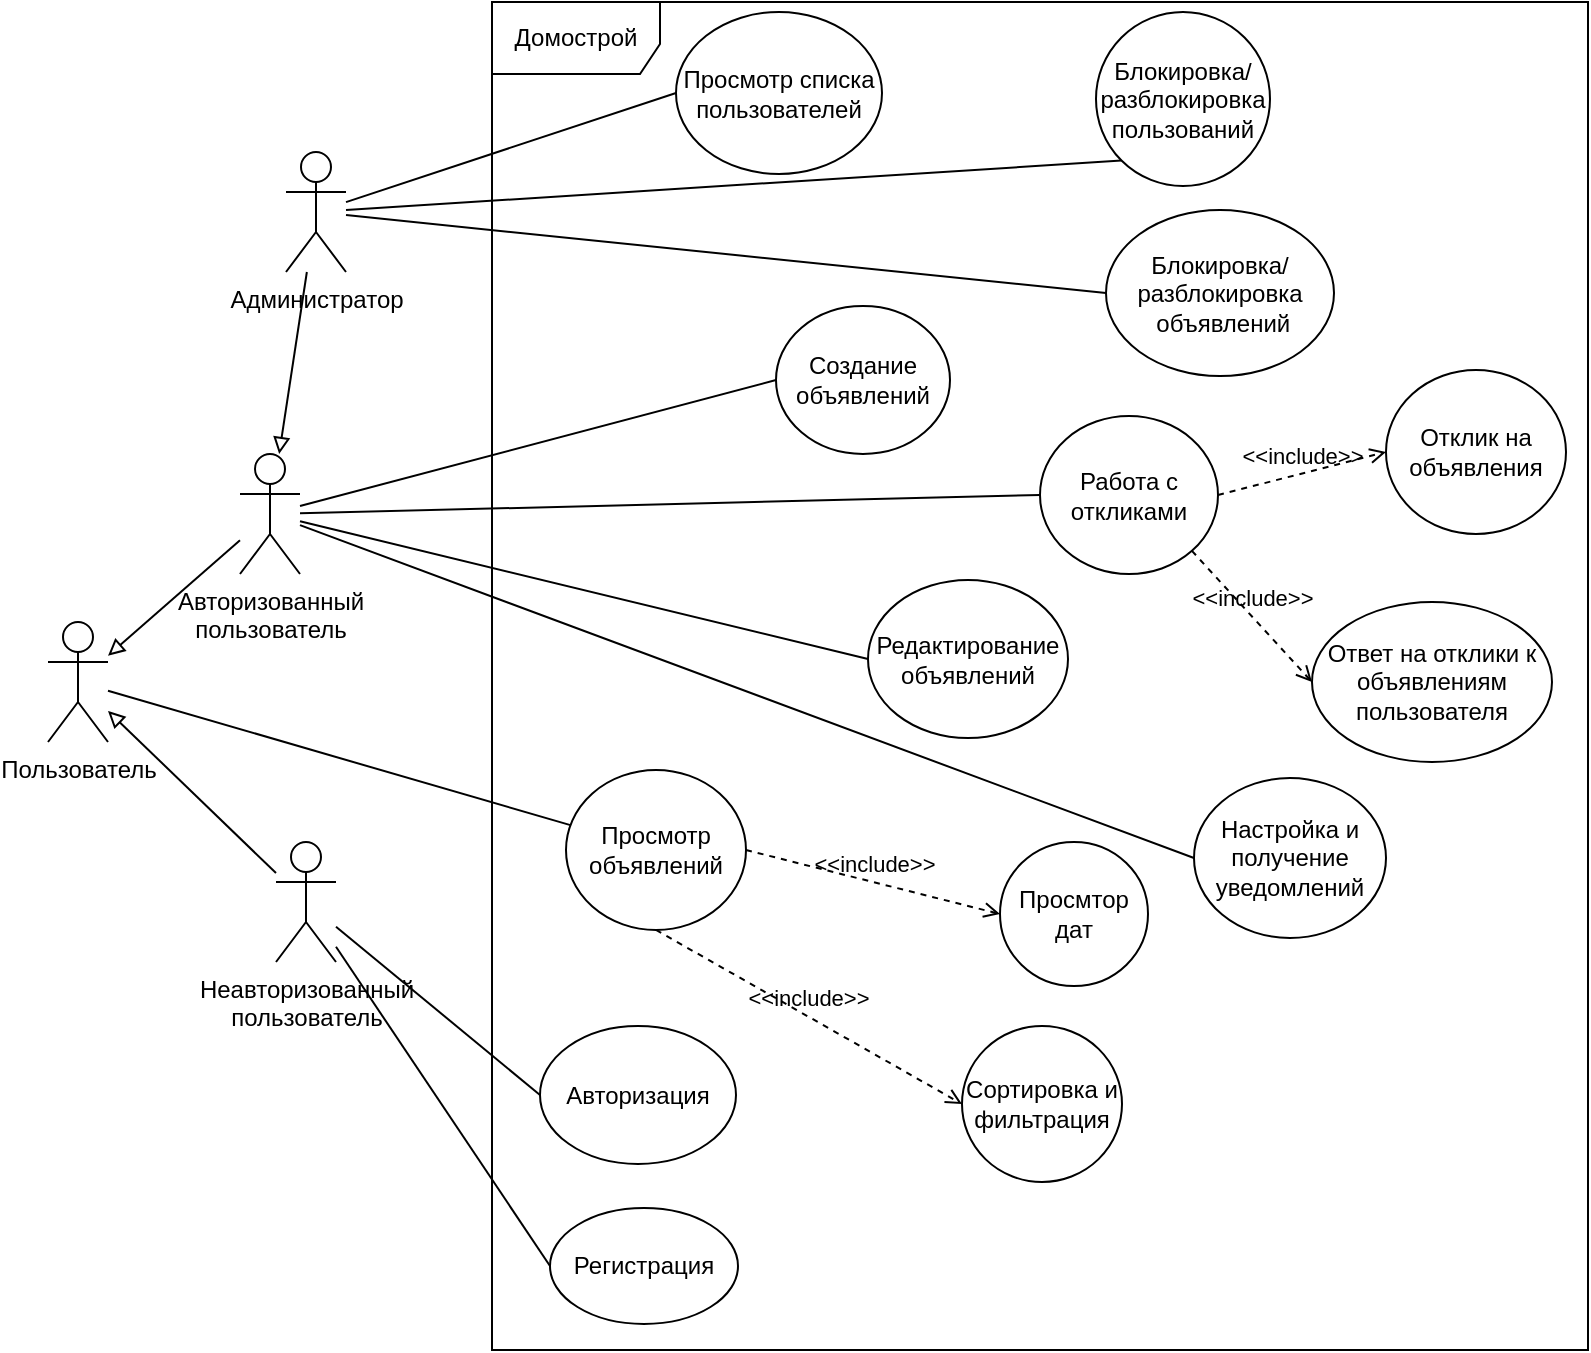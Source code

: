 <mxfile version="24.7.17">
  <diagram name="Страница — 1" id="FWmps2mzetm0AREjWc2H">
    <mxGraphModel dx="1635" dy="1140" grid="0" gridSize="10" guides="1" tooltips="1" connect="1" arrows="1" fold="1" page="0" pageScale="1" pageWidth="827" pageHeight="1169" math="0" shadow="0">
      <root>
        <mxCell id="0" />
        <mxCell id="1" parent="0" />
        <mxCell id="Q_3DqqbYxOT3w7kZlgC--1" value="Пользователь" style="shape=umlActor;verticalLabelPosition=bottom;verticalAlign=top;html=1;" parent="1" vertex="1">
          <mxGeometry x="-131" y="239" width="30" height="60" as="geometry" />
        </mxCell>
        <mxCell id="Q_3DqqbYxOT3w7kZlgC--2" value="Домострой" style="shape=umlFrame;whiteSpace=wrap;html=1;pointerEvents=0;width=84;height=36;" parent="1" vertex="1">
          <mxGeometry x="91" y="-71" width="548" height="674" as="geometry" />
        </mxCell>
        <mxCell id="B_ZZd6LLFzJvC6nuvmO2-8" value="Авторизованный&lt;div&gt;пользователь&lt;/div&gt;" style="shape=umlActor;verticalLabelPosition=bottom;verticalAlign=top;html=1;" vertex="1" parent="1">
          <mxGeometry x="-35" y="155" width="30" height="60" as="geometry" />
        </mxCell>
        <mxCell id="B_ZZd6LLFzJvC6nuvmO2-9" value="Неавторизованный&lt;div&gt;пользователь&lt;/div&gt;" style="shape=umlActor;verticalLabelPosition=bottom;verticalAlign=top;html=1;" vertex="1" parent="1">
          <mxGeometry x="-17" y="349" width="30" height="60" as="geometry" />
        </mxCell>
        <mxCell id="B_ZZd6LLFzJvC6nuvmO2-10" value="" style="endArrow=block;html=1;rounded=0;endFill=0;" edge="1" parent="1" source="B_ZZd6LLFzJvC6nuvmO2-9" target="Q_3DqqbYxOT3w7kZlgC--1">
          <mxGeometry width="50" height="50" relative="1" as="geometry">
            <mxPoint x="311" y="391" as="sourcePoint" />
            <mxPoint x="361" y="341" as="targetPoint" />
          </mxGeometry>
        </mxCell>
        <mxCell id="B_ZZd6LLFzJvC6nuvmO2-11" value="" style="endArrow=block;html=1;rounded=0;endFill=0;" edge="1" parent="1" source="B_ZZd6LLFzJvC6nuvmO2-8" target="Q_3DqqbYxOT3w7kZlgC--1">
          <mxGeometry width="50" height="50" relative="1" as="geometry">
            <mxPoint x="311" y="391" as="sourcePoint" />
            <mxPoint x="361" y="341" as="targetPoint" />
          </mxGeometry>
        </mxCell>
        <mxCell id="B_ZZd6LLFzJvC6nuvmO2-13" value="Просмотр объявлений" style="ellipse;whiteSpace=wrap;html=1;" vertex="1" parent="1">
          <mxGeometry x="128" y="313" width="90" height="80" as="geometry" />
        </mxCell>
        <mxCell id="B_ZZd6LLFzJvC6nuvmO2-14" value="" style="endArrow=none;html=1;rounded=0;" edge="1" parent="1" source="Q_3DqqbYxOT3w7kZlgC--1" target="B_ZZd6LLFzJvC6nuvmO2-13">
          <mxGeometry width="50" height="50" relative="1" as="geometry">
            <mxPoint x="188" y="336" as="sourcePoint" />
            <mxPoint x="238" y="286" as="targetPoint" />
          </mxGeometry>
        </mxCell>
        <mxCell id="B_ZZd6LLFzJvC6nuvmO2-15" value="Просмтор дат" style="ellipse;whiteSpace=wrap;html=1;" vertex="1" parent="1">
          <mxGeometry x="345" y="349" width="74" height="72" as="geometry" />
        </mxCell>
        <mxCell id="B_ZZd6LLFzJvC6nuvmO2-16" value="&amp;lt;&amp;lt;include&amp;gt;&amp;gt;" style="html=1;verticalAlign=bottom;labelBackgroundColor=none;endArrow=open;endFill=0;dashed=1;rounded=0;exitX=1;exitY=0.5;exitDx=0;exitDy=0;entryX=0;entryY=0.5;entryDx=0;entryDy=0;" edge="1" parent="1" source="B_ZZd6LLFzJvC6nuvmO2-13" target="B_ZZd6LLFzJvC6nuvmO2-15">
          <mxGeometry width="160" relative="1" as="geometry">
            <mxPoint x="265.0" y="226.52" as="sourcePoint" />
            <mxPoint x="331.7" y="132" as="targetPoint" />
          </mxGeometry>
        </mxCell>
        <mxCell id="B_ZZd6LLFzJvC6nuvmO2-17" value="Сортировка и фильтрация" style="ellipse;whiteSpace=wrap;html=1;" vertex="1" parent="1">
          <mxGeometry x="326" y="441" width="80" height="78" as="geometry" />
        </mxCell>
        <mxCell id="B_ZZd6LLFzJvC6nuvmO2-18" value="&amp;lt;&amp;lt;include&amp;gt;&amp;gt;" style="html=1;verticalAlign=bottom;labelBackgroundColor=none;endArrow=open;endFill=0;dashed=1;rounded=0;exitX=0.5;exitY=1;exitDx=0;exitDy=0;entryX=0;entryY=0.5;entryDx=0;entryDy=0;" edge="1" parent="1" target="B_ZZd6LLFzJvC6nuvmO2-17" source="B_ZZd6LLFzJvC6nuvmO2-13">
          <mxGeometry width="160" relative="1" as="geometry">
            <mxPoint x="298" y="280" as="sourcePoint" />
            <mxPoint x="386.7" y="198" as="targetPoint" />
          </mxGeometry>
        </mxCell>
        <mxCell id="B_ZZd6LLFzJvC6nuvmO2-19" value="" style="endArrow=none;html=1;rounded=0;entryX=0;entryY=0.5;entryDx=0;entryDy=0;" edge="1" parent="1" source="B_ZZd6LLFzJvC6nuvmO2-9" target="B_ZZd6LLFzJvC6nuvmO2-20">
          <mxGeometry width="50" height="50" relative="1" as="geometry">
            <mxPoint x="228" y="418" as="sourcePoint" />
            <mxPoint x="278" y="368" as="targetPoint" />
          </mxGeometry>
        </mxCell>
        <mxCell id="B_ZZd6LLFzJvC6nuvmO2-20" value="Авторизация" style="ellipse;whiteSpace=wrap;html=1;" vertex="1" parent="1">
          <mxGeometry x="115" y="441" width="98" height="69" as="geometry" />
        </mxCell>
        <mxCell id="B_ZZd6LLFzJvC6nuvmO2-21" value="Регистрация" style="ellipse;whiteSpace=wrap;html=1;" vertex="1" parent="1">
          <mxGeometry x="120" y="532" width="94" height="58" as="geometry" />
        </mxCell>
        <mxCell id="B_ZZd6LLFzJvC6nuvmO2-22" value="" style="endArrow=none;html=1;rounded=0;entryX=0;entryY=0.5;entryDx=0;entryDy=0;" edge="1" parent="1" source="B_ZZd6LLFzJvC6nuvmO2-9" target="B_ZZd6LLFzJvC6nuvmO2-21">
          <mxGeometry width="50" height="50" relative="1" as="geometry">
            <mxPoint x="228" y="418" as="sourcePoint" />
            <mxPoint x="278" y="368" as="targetPoint" />
          </mxGeometry>
        </mxCell>
        <mxCell id="B_ZZd6LLFzJvC6nuvmO2-23" value="Создание объявлений" style="ellipse;whiteSpace=wrap;html=1;" vertex="1" parent="1">
          <mxGeometry x="233" y="81" width="87" height="74" as="geometry" />
        </mxCell>
        <mxCell id="B_ZZd6LLFzJvC6nuvmO2-24" value="Редактирование объявлений" style="ellipse;whiteSpace=wrap;html=1;" vertex="1" parent="1">
          <mxGeometry x="279" y="218" width="100" height="79" as="geometry" />
        </mxCell>
        <mxCell id="B_ZZd6LLFzJvC6nuvmO2-25" value="Настройка и получение уведомлений" style="ellipse;whiteSpace=wrap;html=1;" vertex="1" parent="1">
          <mxGeometry x="442" y="317" width="96" height="80" as="geometry" />
        </mxCell>
        <mxCell id="B_ZZd6LLFzJvC6nuvmO2-26" value="Работа с откликами" style="ellipse;whiteSpace=wrap;html=1;" vertex="1" parent="1">
          <mxGeometry x="365" y="136" width="89" height="79" as="geometry" />
        </mxCell>
        <mxCell id="B_ZZd6LLFzJvC6nuvmO2-27" value="&amp;lt;&amp;lt;include&amp;gt;&amp;gt;" style="html=1;verticalAlign=bottom;labelBackgroundColor=none;endArrow=open;endFill=0;dashed=1;rounded=0;exitX=1;exitY=0.5;exitDx=0;exitDy=0;entryX=0;entryY=0.5;entryDx=0;entryDy=0;" edge="1" parent="1" source="B_ZZd6LLFzJvC6nuvmO2-26" target="B_ZZd6LLFzJvC6nuvmO2-28">
          <mxGeometry width="160" relative="1" as="geometry">
            <mxPoint x="544" y="239" as="sourcePoint" />
            <mxPoint x="612" y="233" as="targetPoint" />
          </mxGeometry>
        </mxCell>
        <mxCell id="B_ZZd6LLFzJvC6nuvmO2-28" value="Отклик на объявления" style="ellipse;whiteSpace=wrap;html=1;" vertex="1" parent="1">
          <mxGeometry x="538" y="113" width="90" height="82" as="geometry" />
        </mxCell>
        <mxCell id="B_ZZd6LLFzJvC6nuvmO2-29" value="&amp;lt;&amp;lt;include&amp;gt;&amp;gt;" style="html=1;verticalAlign=bottom;labelBackgroundColor=none;endArrow=open;endFill=0;dashed=1;rounded=0;exitX=1;exitY=1;exitDx=0;exitDy=0;entryX=0;entryY=0.5;entryDx=0;entryDy=0;" edge="1" parent="1" source="B_ZZd6LLFzJvC6nuvmO2-26" target="B_ZZd6LLFzJvC6nuvmO2-30">
          <mxGeometry width="160" relative="1" as="geometry">
            <mxPoint x="489" y="139" as="sourcePoint" />
            <mxPoint x="539" y="91" as="targetPoint" />
          </mxGeometry>
        </mxCell>
        <mxCell id="B_ZZd6LLFzJvC6nuvmO2-30" value="Ответ на отклики к объявлениям пользователя" style="ellipse;whiteSpace=wrap;html=1;" vertex="1" parent="1">
          <mxGeometry x="501" y="229" width="120" height="80" as="geometry" />
        </mxCell>
        <mxCell id="B_ZZd6LLFzJvC6nuvmO2-31" value="Администратор" style="shape=umlActor;verticalLabelPosition=bottom;verticalAlign=top;html=1;outlineConnect=0;" vertex="1" parent="1">
          <mxGeometry x="-12" y="4" width="30" height="60" as="geometry" />
        </mxCell>
        <mxCell id="B_ZZd6LLFzJvC6nuvmO2-32" value="" style="endArrow=none;html=1;rounded=0;entryX=0;entryY=0.5;entryDx=0;entryDy=0;" edge="1" parent="1" source="B_ZZd6LLFzJvC6nuvmO2-8" target="B_ZZd6LLFzJvC6nuvmO2-23">
          <mxGeometry width="50" height="50" relative="1" as="geometry">
            <mxPoint x="167" y="339" as="sourcePoint" />
            <mxPoint x="217" y="289" as="targetPoint" />
          </mxGeometry>
        </mxCell>
        <mxCell id="B_ZZd6LLFzJvC6nuvmO2-33" value="" style="endArrow=none;html=1;rounded=0;entryX=0;entryY=0.5;entryDx=0;entryDy=0;" edge="1" parent="1" source="B_ZZd6LLFzJvC6nuvmO2-8" target="B_ZZd6LLFzJvC6nuvmO2-24">
          <mxGeometry width="50" height="50" relative="1" as="geometry">
            <mxPoint x="167" y="339" as="sourcePoint" />
            <mxPoint x="217" y="289" as="targetPoint" />
          </mxGeometry>
        </mxCell>
        <mxCell id="B_ZZd6LLFzJvC6nuvmO2-34" value="" style="endArrow=none;html=1;rounded=0;entryX=0;entryY=0.5;entryDx=0;entryDy=0;" edge="1" parent="1" source="B_ZZd6LLFzJvC6nuvmO2-8" target="B_ZZd6LLFzJvC6nuvmO2-26">
          <mxGeometry width="50" height="50" relative="1" as="geometry">
            <mxPoint x="167" y="339" as="sourcePoint" />
            <mxPoint x="217" y="289" as="targetPoint" />
          </mxGeometry>
        </mxCell>
        <mxCell id="B_ZZd6LLFzJvC6nuvmO2-35" value="" style="endArrow=none;html=1;rounded=0;entryX=0;entryY=0.5;entryDx=0;entryDy=0;" edge="1" parent="1" source="B_ZZd6LLFzJvC6nuvmO2-8" target="B_ZZd6LLFzJvC6nuvmO2-25">
          <mxGeometry width="50" height="50" relative="1" as="geometry">
            <mxPoint x="167" y="339" as="sourcePoint" />
            <mxPoint x="217" y="289" as="targetPoint" />
          </mxGeometry>
        </mxCell>
        <mxCell id="B_ZZd6LLFzJvC6nuvmO2-36" value="Просмотр списка пользователей" style="ellipse;whiteSpace=wrap;html=1;" vertex="1" parent="1">
          <mxGeometry x="183" y="-66" width="103" height="81" as="geometry" />
        </mxCell>
        <mxCell id="B_ZZd6LLFzJvC6nuvmO2-37" value="" style="endArrow=none;html=1;rounded=0;entryX=0;entryY=0.5;entryDx=0;entryDy=0;" edge="1" parent="1" source="B_ZZd6LLFzJvC6nuvmO2-31" target="B_ZZd6LLFzJvC6nuvmO2-36">
          <mxGeometry width="50" height="50" relative="1" as="geometry">
            <mxPoint x="167" y="222" as="sourcePoint" />
            <mxPoint x="217" y="172" as="targetPoint" />
          </mxGeometry>
        </mxCell>
        <mxCell id="B_ZZd6LLFzJvC6nuvmO2-39" value="" style="endArrow=block;html=1;rounded=0;endFill=0;" edge="1" parent="1" source="B_ZZd6LLFzJvC6nuvmO2-31" target="B_ZZd6LLFzJvC6nuvmO2-8">
          <mxGeometry width="50" height="50" relative="1" as="geometry">
            <mxPoint x="167" y="222" as="sourcePoint" />
            <mxPoint x="217" y="172" as="targetPoint" />
          </mxGeometry>
        </mxCell>
        <mxCell id="B_ZZd6LLFzJvC6nuvmO2-40" value="Блокировка/разблокировка&lt;div&gt;&amp;nbsp;объявлений&lt;/div&gt;" style="ellipse;whiteSpace=wrap;html=1;" vertex="1" parent="1">
          <mxGeometry x="398" y="33" width="114" height="83" as="geometry" />
        </mxCell>
        <mxCell id="B_ZZd6LLFzJvC6nuvmO2-41" value="" style="endArrow=none;html=1;rounded=0;entryX=0;entryY=0.5;entryDx=0;entryDy=0;" edge="1" parent="1" source="B_ZZd6LLFzJvC6nuvmO2-31" target="B_ZZd6LLFzJvC6nuvmO2-40">
          <mxGeometry width="50" height="50" relative="1" as="geometry">
            <mxPoint x="167" y="222" as="sourcePoint" />
            <mxPoint x="217" y="172" as="targetPoint" />
          </mxGeometry>
        </mxCell>
        <mxCell id="B_ZZd6LLFzJvC6nuvmO2-42" value="Блокировка/разблокировка пользований" style="ellipse;whiteSpace=wrap;html=1;aspect=fixed;" vertex="1" parent="1">
          <mxGeometry x="393" y="-66" width="87" height="87" as="geometry" />
        </mxCell>
        <mxCell id="B_ZZd6LLFzJvC6nuvmO2-43" value="" style="endArrow=none;html=1;rounded=0;entryX=0;entryY=1;entryDx=0;entryDy=0;" edge="1" parent="1" source="B_ZZd6LLFzJvC6nuvmO2-31" target="B_ZZd6LLFzJvC6nuvmO2-42">
          <mxGeometry width="50" height="50" relative="1" as="geometry">
            <mxPoint x="167" y="222" as="sourcePoint" />
            <mxPoint x="217" y="172" as="targetPoint" />
          </mxGeometry>
        </mxCell>
      </root>
    </mxGraphModel>
  </diagram>
</mxfile>
